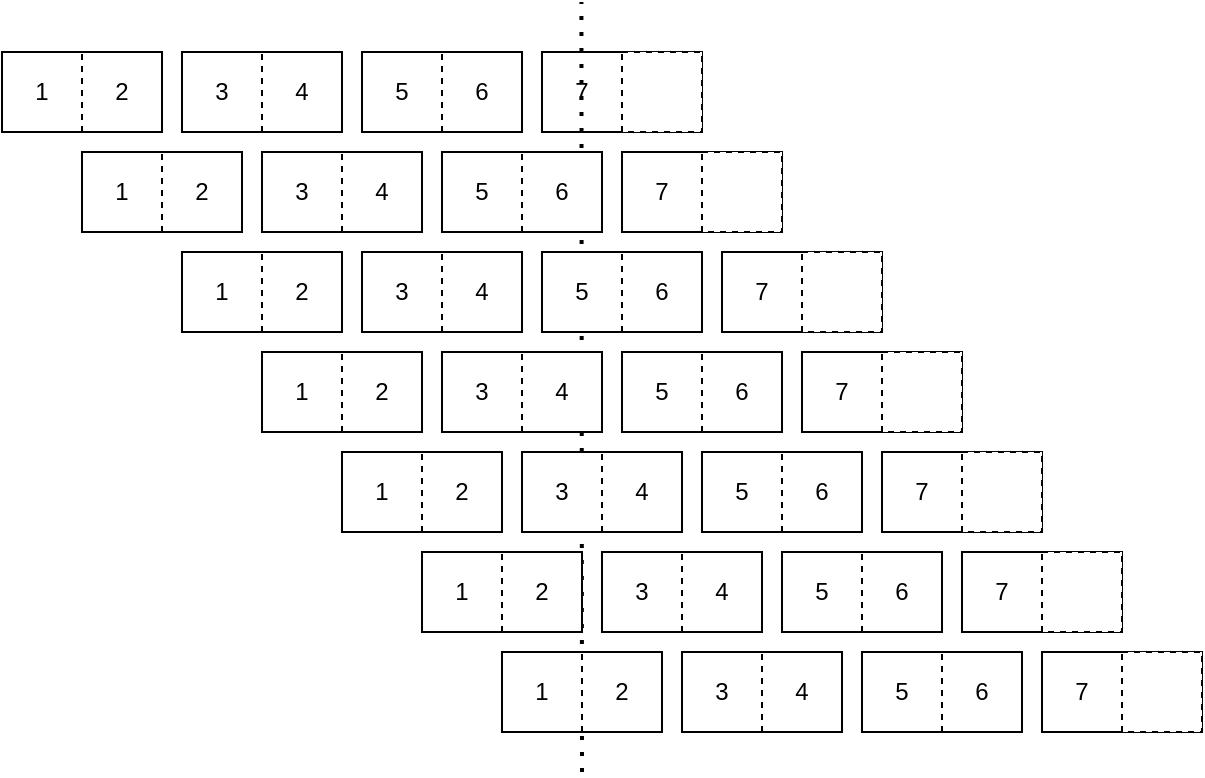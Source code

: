<mxfile version="24.7.8">
  <diagram name="Strona-1" id="Xl9JMCwNvS2fO5U7rrJG">
    <mxGraphModel dx="1185" dy="639" grid="1" gridSize="10" guides="1" tooltips="1" connect="1" arrows="1" fold="1" page="1" pageScale="1" pageWidth="827" pageHeight="1169" math="0" shadow="0">
      <root>
        <mxCell id="0" />
        <mxCell id="1" parent="0" />
        <mxCell id="6Tp1pISN4fMK60HC6Saa-275" value="" style="group" parent="1" vertex="1" connectable="0">
          <mxGeometry x="120" y="80" width="350" height="40" as="geometry" />
        </mxCell>
        <mxCell id="6Tp1pISN4fMK60HC6Saa-3" value="" style="group" parent="6Tp1pISN4fMK60HC6Saa-275" vertex="1" connectable="0">
          <mxGeometry width="80" height="40" as="geometry" />
        </mxCell>
        <mxCell id="6Tp1pISN4fMK60HC6Saa-1" value="" style="rounded=0;whiteSpace=wrap;html=1;" parent="6Tp1pISN4fMK60HC6Saa-3" vertex="1">
          <mxGeometry width="80" height="40" as="geometry" />
        </mxCell>
        <mxCell id="6Tp1pISN4fMK60HC6Saa-2" value="" style="endArrow=none;dashed=1;html=1;rounded=0;exitX=0.5;exitY=1;exitDx=0;exitDy=0;" parent="6Tp1pISN4fMK60HC6Saa-3" source="6Tp1pISN4fMK60HC6Saa-1" edge="1">
          <mxGeometry width="50" height="50" relative="1" as="geometry">
            <mxPoint x="50" y="45" as="sourcePoint" />
            <mxPoint x="40" as="targetPoint" />
          </mxGeometry>
        </mxCell>
        <mxCell id="6Tp1pISN4fMK60HC6Saa-4" value="1" style="text;strokeColor=none;align=center;fillColor=none;html=1;verticalAlign=middle;whiteSpace=wrap;rounded=0;" parent="6Tp1pISN4fMK60HC6Saa-3" vertex="1">
          <mxGeometry width="40" height="40" as="geometry" />
        </mxCell>
        <mxCell id="6Tp1pISN4fMK60HC6Saa-9" value="2" style="text;strokeColor=none;align=center;fillColor=none;html=1;verticalAlign=middle;whiteSpace=wrap;rounded=0;" parent="6Tp1pISN4fMK60HC6Saa-3" vertex="1">
          <mxGeometry x="40" width="40" height="40" as="geometry" />
        </mxCell>
        <mxCell id="6Tp1pISN4fMK60HC6Saa-10" value="" style="group" parent="6Tp1pISN4fMK60HC6Saa-275" vertex="1" connectable="0">
          <mxGeometry x="90" width="80" height="40" as="geometry" />
        </mxCell>
        <mxCell id="6Tp1pISN4fMK60HC6Saa-11" value="" style="rounded=0;whiteSpace=wrap;html=1;" parent="6Tp1pISN4fMK60HC6Saa-10" vertex="1">
          <mxGeometry width="80" height="40" as="geometry" />
        </mxCell>
        <mxCell id="6Tp1pISN4fMK60HC6Saa-12" value="" style="endArrow=none;dashed=1;html=1;rounded=0;exitX=0.5;exitY=1;exitDx=0;exitDy=0;" parent="6Tp1pISN4fMK60HC6Saa-10" source="6Tp1pISN4fMK60HC6Saa-11" edge="1">
          <mxGeometry width="50" height="50" relative="1" as="geometry">
            <mxPoint x="50" y="45" as="sourcePoint" />
            <mxPoint x="40" as="targetPoint" />
          </mxGeometry>
        </mxCell>
        <mxCell id="6Tp1pISN4fMK60HC6Saa-13" value="3" style="text;strokeColor=none;align=center;fillColor=none;html=1;verticalAlign=middle;whiteSpace=wrap;rounded=0;" parent="6Tp1pISN4fMK60HC6Saa-10" vertex="1">
          <mxGeometry width="40" height="40" as="geometry" />
        </mxCell>
        <mxCell id="6Tp1pISN4fMK60HC6Saa-14" value="4" style="text;strokeColor=none;align=center;fillColor=none;html=1;verticalAlign=middle;whiteSpace=wrap;rounded=0;" parent="6Tp1pISN4fMK60HC6Saa-10" vertex="1">
          <mxGeometry x="40" width="40" height="40" as="geometry" />
        </mxCell>
        <mxCell id="6Tp1pISN4fMK60HC6Saa-16" value="" style="group" parent="6Tp1pISN4fMK60HC6Saa-275" vertex="1" connectable="0">
          <mxGeometry x="180" width="80" height="40" as="geometry" />
        </mxCell>
        <mxCell id="6Tp1pISN4fMK60HC6Saa-17" value="" style="rounded=0;whiteSpace=wrap;html=1;" parent="6Tp1pISN4fMK60HC6Saa-16" vertex="1">
          <mxGeometry width="80" height="40" as="geometry" />
        </mxCell>
        <mxCell id="6Tp1pISN4fMK60HC6Saa-18" value="" style="endArrow=none;dashed=1;html=1;rounded=0;exitX=0.5;exitY=1;exitDx=0;exitDy=0;" parent="6Tp1pISN4fMK60HC6Saa-16" source="6Tp1pISN4fMK60HC6Saa-17" edge="1">
          <mxGeometry width="50" height="50" relative="1" as="geometry">
            <mxPoint x="50" y="45" as="sourcePoint" />
            <mxPoint x="40" as="targetPoint" />
          </mxGeometry>
        </mxCell>
        <mxCell id="6Tp1pISN4fMK60HC6Saa-19" value="5" style="text;strokeColor=none;align=center;fillColor=none;html=1;verticalAlign=middle;whiteSpace=wrap;rounded=0;" parent="6Tp1pISN4fMK60HC6Saa-16" vertex="1">
          <mxGeometry width="40" height="40" as="geometry" />
        </mxCell>
        <mxCell id="6Tp1pISN4fMK60HC6Saa-20" value="6" style="text;strokeColor=none;align=center;fillColor=none;html=1;verticalAlign=middle;whiteSpace=wrap;rounded=0;" parent="6Tp1pISN4fMK60HC6Saa-16" vertex="1">
          <mxGeometry x="40" width="40" height="40" as="geometry" />
        </mxCell>
        <mxCell id="6Tp1pISN4fMK60HC6Saa-21" value="" style="group" parent="6Tp1pISN4fMK60HC6Saa-275" vertex="1" connectable="0">
          <mxGeometry x="270" width="80" height="40" as="geometry" />
        </mxCell>
        <mxCell id="6Tp1pISN4fMK60HC6Saa-22" value="" style="rounded=0;whiteSpace=wrap;html=1;" parent="6Tp1pISN4fMK60HC6Saa-21" vertex="1">
          <mxGeometry width="80" height="40" as="geometry" />
        </mxCell>
        <mxCell id="6Tp1pISN4fMK60HC6Saa-23" value="" style="endArrow=none;dashed=1;html=1;rounded=0;exitX=0.5;exitY=1;exitDx=0;exitDy=0;" parent="6Tp1pISN4fMK60HC6Saa-21" source="6Tp1pISN4fMK60HC6Saa-22" edge="1">
          <mxGeometry width="50" height="50" relative="1" as="geometry">
            <mxPoint x="50" y="45" as="sourcePoint" />
            <mxPoint x="40" as="targetPoint" />
          </mxGeometry>
        </mxCell>
        <mxCell id="6Tp1pISN4fMK60HC6Saa-24" value="7" style="text;strokeColor=none;align=center;fillColor=none;html=1;verticalAlign=middle;whiteSpace=wrap;rounded=0;" parent="6Tp1pISN4fMK60HC6Saa-21" vertex="1">
          <mxGeometry width="40" height="40" as="geometry" />
        </mxCell>
        <mxCell id="6Tp1pISN4fMK60HC6Saa-26" value="" style="whiteSpace=wrap;html=1;aspect=fixed;dashed=1;" parent="6Tp1pISN4fMK60HC6Saa-21" vertex="1">
          <mxGeometry x="40" width="40" height="40" as="geometry" />
        </mxCell>
        <mxCell id="oQ5xpOscNwTSuBOCqcio-3" value="" style="endArrow=none;dashed=1;html=1;dashPattern=1 3;strokeWidth=2;rounded=0;fillColor=#FFFF66;" edge="1" parent="6Tp1pISN4fMK60HC6Saa-21">
          <mxGeometry width="50" height="50" relative="1" as="geometry">
            <mxPoint x="20" y="360" as="sourcePoint" />
            <mxPoint x="19.71" y="-25" as="targetPoint" />
          </mxGeometry>
        </mxCell>
        <mxCell id="6Tp1pISN4fMK60HC6Saa-276" value="" style="group" parent="1" vertex="1" connectable="0">
          <mxGeometry x="160" y="130" width="350" height="40" as="geometry" />
        </mxCell>
        <mxCell id="6Tp1pISN4fMK60HC6Saa-277" value="" style="group" parent="6Tp1pISN4fMK60HC6Saa-276" vertex="1" connectable="0">
          <mxGeometry width="80" height="40" as="geometry" />
        </mxCell>
        <mxCell id="6Tp1pISN4fMK60HC6Saa-278" value="" style="rounded=0;whiteSpace=wrap;html=1;" parent="6Tp1pISN4fMK60HC6Saa-277" vertex="1">
          <mxGeometry width="80" height="40" as="geometry" />
        </mxCell>
        <mxCell id="6Tp1pISN4fMK60HC6Saa-279" value="" style="endArrow=none;dashed=1;html=1;rounded=0;exitX=0.5;exitY=1;exitDx=0;exitDy=0;" parent="6Tp1pISN4fMK60HC6Saa-277" source="6Tp1pISN4fMK60HC6Saa-278" edge="1">
          <mxGeometry width="50" height="50" relative="1" as="geometry">
            <mxPoint x="50" y="45" as="sourcePoint" />
            <mxPoint x="40" as="targetPoint" />
          </mxGeometry>
        </mxCell>
        <mxCell id="6Tp1pISN4fMK60HC6Saa-280" value="1" style="text;strokeColor=none;align=center;fillColor=none;html=1;verticalAlign=middle;whiteSpace=wrap;rounded=0;" parent="6Tp1pISN4fMK60HC6Saa-277" vertex="1">
          <mxGeometry width="40" height="40" as="geometry" />
        </mxCell>
        <mxCell id="6Tp1pISN4fMK60HC6Saa-281" value="2" style="text;strokeColor=none;align=center;fillColor=none;html=1;verticalAlign=middle;whiteSpace=wrap;rounded=0;" parent="6Tp1pISN4fMK60HC6Saa-277" vertex="1">
          <mxGeometry x="40" width="40" height="40" as="geometry" />
        </mxCell>
        <mxCell id="6Tp1pISN4fMK60HC6Saa-282" value="" style="group" parent="6Tp1pISN4fMK60HC6Saa-276" vertex="1" connectable="0">
          <mxGeometry x="90" width="80" height="40" as="geometry" />
        </mxCell>
        <mxCell id="6Tp1pISN4fMK60HC6Saa-283" value="" style="rounded=0;whiteSpace=wrap;html=1;" parent="6Tp1pISN4fMK60HC6Saa-282" vertex="1">
          <mxGeometry width="80" height="40" as="geometry" />
        </mxCell>
        <mxCell id="6Tp1pISN4fMK60HC6Saa-284" value="" style="endArrow=none;dashed=1;html=1;rounded=0;exitX=0.5;exitY=1;exitDx=0;exitDy=0;" parent="6Tp1pISN4fMK60HC6Saa-282" source="6Tp1pISN4fMK60HC6Saa-283" edge="1">
          <mxGeometry width="50" height="50" relative="1" as="geometry">
            <mxPoint x="50" y="45" as="sourcePoint" />
            <mxPoint x="40" as="targetPoint" />
          </mxGeometry>
        </mxCell>
        <mxCell id="6Tp1pISN4fMK60HC6Saa-285" value="3" style="text;strokeColor=none;align=center;fillColor=none;html=1;verticalAlign=middle;whiteSpace=wrap;rounded=0;" parent="6Tp1pISN4fMK60HC6Saa-282" vertex="1">
          <mxGeometry width="40" height="40" as="geometry" />
        </mxCell>
        <mxCell id="6Tp1pISN4fMK60HC6Saa-286" value="4" style="text;strokeColor=none;align=center;fillColor=none;html=1;verticalAlign=middle;whiteSpace=wrap;rounded=0;" parent="6Tp1pISN4fMK60HC6Saa-282" vertex="1">
          <mxGeometry x="40" width="40" height="40" as="geometry" />
        </mxCell>
        <mxCell id="6Tp1pISN4fMK60HC6Saa-287" value="" style="group" parent="6Tp1pISN4fMK60HC6Saa-276" vertex="1" connectable="0">
          <mxGeometry x="180" width="80" height="40" as="geometry" />
        </mxCell>
        <mxCell id="6Tp1pISN4fMK60HC6Saa-288" value="" style="rounded=0;whiteSpace=wrap;html=1;" parent="6Tp1pISN4fMK60HC6Saa-287" vertex="1">
          <mxGeometry width="80" height="40" as="geometry" />
        </mxCell>
        <mxCell id="6Tp1pISN4fMK60HC6Saa-289" value="" style="endArrow=none;dashed=1;html=1;rounded=0;exitX=0.5;exitY=1;exitDx=0;exitDy=0;" parent="6Tp1pISN4fMK60HC6Saa-287" source="6Tp1pISN4fMK60HC6Saa-288" edge="1">
          <mxGeometry width="50" height="50" relative="1" as="geometry">
            <mxPoint x="50" y="45" as="sourcePoint" />
            <mxPoint x="40" as="targetPoint" />
          </mxGeometry>
        </mxCell>
        <mxCell id="6Tp1pISN4fMK60HC6Saa-290" value="5" style="text;strokeColor=none;align=center;fillColor=none;html=1;verticalAlign=middle;whiteSpace=wrap;rounded=0;" parent="6Tp1pISN4fMK60HC6Saa-287" vertex="1">
          <mxGeometry width="40" height="40" as="geometry" />
        </mxCell>
        <mxCell id="6Tp1pISN4fMK60HC6Saa-291" value="6" style="text;strokeColor=none;align=center;fillColor=none;html=1;verticalAlign=middle;whiteSpace=wrap;rounded=0;" parent="6Tp1pISN4fMK60HC6Saa-287" vertex="1">
          <mxGeometry x="40" width="40" height="40" as="geometry" />
        </mxCell>
        <mxCell id="6Tp1pISN4fMK60HC6Saa-292" value="" style="group" parent="6Tp1pISN4fMK60HC6Saa-276" vertex="1" connectable="0">
          <mxGeometry x="270" width="80" height="40" as="geometry" />
        </mxCell>
        <mxCell id="6Tp1pISN4fMK60HC6Saa-293" value="" style="rounded=0;whiteSpace=wrap;html=1;" parent="6Tp1pISN4fMK60HC6Saa-292" vertex="1">
          <mxGeometry width="80" height="40" as="geometry" />
        </mxCell>
        <mxCell id="6Tp1pISN4fMK60HC6Saa-294" value="" style="endArrow=none;dashed=1;html=1;rounded=0;exitX=0.5;exitY=1;exitDx=0;exitDy=0;" parent="6Tp1pISN4fMK60HC6Saa-292" source="6Tp1pISN4fMK60HC6Saa-293" edge="1">
          <mxGeometry width="50" height="50" relative="1" as="geometry">
            <mxPoint x="50" y="45" as="sourcePoint" />
            <mxPoint x="40" as="targetPoint" />
          </mxGeometry>
        </mxCell>
        <mxCell id="6Tp1pISN4fMK60HC6Saa-295" value="7" style="text;strokeColor=none;align=center;fillColor=none;html=1;verticalAlign=middle;whiteSpace=wrap;rounded=0;" parent="6Tp1pISN4fMK60HC6Saa-292" vertex="1">
          <mxGeometry width="40" height="40" as="geometry" />
        </mxCell>
        <mxCell id="6Tp1pISN4fMK60HC6Saa-296" value="" style="whiteSpace=wrap;html=1;aspect=fixed;dashed=1;" parent="6Tp1pISN4fMK60HC6Saa-292" vertex="1">
          <mxGeometry x="40" width="40" height="40" as="geometry" />
        </mxCell>
        <mxCell id="6Tp1pISN4fMK60HC6Saa-297" value="" style="group" parent="1" vertex="1" connectable="0">
          <mxGeometry x="210" y="180" width="350" height="40" as="geometry" />
        </mxCell>
        <mxCell id="6Tp1pISN4fMK60HC6Saa-298" value="" style="group" parent="6Tp1pISN4fMK60HC6Saa-297" vertex="1" connectable="0">
          <mxGeometry width="80" height="40" as="geometry" />
        </mxCell>
        <mxCell id="6Tp1pISN4fMK60HC6Saa-299" value="" style="rounded=0;whiteSpace=wrap;html=1;" parent="6Tp1pISN4fMK60HC6Saa-298" vertex="1">
          <mxGeometry width="80" height="40" as="geometry" />
        </mxCell>
        <mxCell id="6Tp1pISN4fMK60HC6Saa-300" value="" style="endArrow=none;dashed=1;html=1;rounded=0;exitX=0.5;exitY=1;exitDx=0;exitDy=0;" parent="6Tp1pISN4fMK60HC6Saa-298" source="6Tp1pISN4fMK60HC6Saa-299" edge="1">
          <mxGeometry width="50" height="50" relative="1" as="geometry">
            <mxPoint x="50" y="45" as="sourcePoint" />
            <mxPoint x="40" as="targetPoint" />
          </mxGeometry>
        </mxCell>
        <mxCell id="6Tp1pISN4fMK60HC6Saa-301" value="1" style="text;strokeColor=none;align=center;fillColor=none;html=1;verticalAlign=middle;whiteSpace=wrap;rounded=0;" parent="6Tp1pISN4fMK60HC6Saa-298" vertex="1">
          <mxGeometry width="40" height="40" as="geometry" />
        </mxCell>
        <mxCell id="6Tp1pISN4fMK60HC6Saa-302" value="2" style="text;strokeColor=none;align=center;fillColor=none;html=1;verticalAlign=middle;whiteSpace=wrap;rounded=0;" parent="6Tp1pISN4fMK60HC6Saa-298" vertex="1">
          <mxGeometry x="40" width="40" height="40" as="geometry" />
        </mxCell>
        <mxCell id="6Tp1pISN4fMK60HC6Saa-303" value="" style="group" parent="6Tp1pISN4fMK60HC6Saa-297" vertex="1" connectable="0">
          <mxGeometry x="90" width="80" height="40" as="geometry" />
        </mxCell>
        <mxCell id="6Tp1pISN4fMK60HC6Saa-304" value="" style="rounded=0;whiteSpace=wrap;html=1;" parent="6Tp1pISN4fMK60HC6Saa-303" vertex="1">
          <mxGeometry width="80" height="40" as="geometry" />
        </mxCell>
        <mxCell id="6Tp1pISN4fMK60HC6Saa-305" value="" style="endArrow=none;dashed=1;html=1;rounded=0;exitX=0.5;exitY=1;exitDx=0;exitDy=0;" parent="6Tp1pISN4fMK60HC6Saa-303" source="6Tp1pISN4fMK60HC6Saa-304" edge="1">
          <mxGeometry width="50" height="50" relative="1" as="geometry">
            <mxPoint x="50" y="45" as="sourcePoint" />
            <mxPoint x="40" as="targetPoint" />
          </mxGeometry>
        </mxCell>
        <mxCell id="6Tp1pISN4fMK60HC6Saa-306" value="3" style="text;strokeColor=none;align=center;fillColor=none;html=1;verticalAlign=middle;whiteSpace=wrap;rounded=0;" parent="6Tp1pISN4fMK60HC6Saa-303" vertex="1">
          <mxGeometry width="40" height="40" as="geometry" />
        </mxCell>
        <mxCell id="6Tp1pISN4fMK60HC6Saa-307" value="4" style="text;strokeColor=none;align=center;fillColor=none;html=1;verticalAlign=middle;whiteSpace=wrap;rounded=0;" parent="6Tp1pISN4fMK60HC6Saa-303" vertex="1">
          <mxGeometry x="40" width="40" height="40" as="geometry" />
        </mxCell>
        <mxCell id="6Tp1pISN4fMK60HC6Saa-308" value="" style="group" parent="6Tp1pISN4fMK60HC6Saa-297" vertex="1" connectable="0">
          <mxGeometry x="180" width="80" height="40" as="geometry" />
        </mxCell>
        <mxCell id="6Tp1pISN4fMK60HC6Saa-309" value="" style="rounded=0;whiteSpace=wrap;html=1;" parent="6Tp1pISN4fMK60HC6Saa-308" vertex="1">
          <mxGeometry width="80" height="40" as="geometry" />
        </mxCell>
        <mxCell id="6Tp1pISN4fMK60HC6Saa-310" value="" style="endArrow=none;dashed=1;html=1;rounded=0;exitX=0.5;exitY=1;exitDx=0;exitDy=0;" parent="6Tp1pISN4fMK60HC6Saa-308" source="6Tp1pISN4fMK60HC6Saa-309" edge="1">
          <mxGeometry width="50" height="50" relative="1" as="geometry">
            <mxPoint x="50" y="45" as="sourcePoint" />
            <mxPoint x="40" as="targetPoint" />
          </mxGeometry>
        </mxCell>
        <mxCell id="6Tp1pISN4fMK60HC6Saa-311" value="5" style="text;strokeColor=none;align=center;fillColor=none;html=1;verticalAlign=middle;whiteSpace=wrap;rounded=0;" parent="6Tp1pISN4fMK60HC6Saa-308" vertex="1">
          <mxGeometry width="40" height="40" as="geometry" />
        </mxCell>
        <mxCell id="6Tp1pISN4fMK60HC6Saa-312" value="6" style="text;strokeColor=none;align=center;fillColor=none;html=1;verticalAlign=middle;whiteSpace=wrap;rounded=0;" parent="6Tp1pISN4fMK60HC6Saa-308" vertex="1">
          <mxGeometry x="40" width="40" height="40" as="geometry" />
        </mxCell>
        <mxCell id="6Tp1pISN4fMK60HC6Saa-313" value="" style="group" parent="6Tp1pISN4fMK60HC6Saa-297" vertex="1" connectable="0">
          <mxGeometry x="270" width="80" height="40" as="geometry" />
        </mxCell>
        <mxCell id="6Tp1pISN4fMK60HC6Saa-314" value="" style="rounded=0;whiteSpace=wrap;html=1;" parent="6Tp1pISN4fMK60HC6Saa-313" vertex="1">
          <mxGeometry width="80" height="40" as="geometry" />
        </mxCell>
        <mxCell id="6Tp1pISN4fMK60HC6Saa-315" value="" style="endArrow=none;dashed=1;html=1;rounded=0;exitX=0.5;exitY=1;exitDx=0;exitDy=0;" parent="6Tp1pISN4fMK60HC6Saa-313" source="6Tp1pISN4fMK60HC6Saa-314" edge="1">
          <mxGeometry width="50" height="50" relative="1" as="geometry">
            <mxPoint x="50" y="45" as="sourcePoint" />
            <mxPoint x="40" as="targetPoint" />
          </mxGeometry>
        </mxCell>
        <mxCell id="6Tp1pISN4fMK60HC6Saa-316" value="7" style="text;strokeColor=none;align=center;fillColor=none;html=1;verticalAlign=middle;whiteSpace=wrap;rounded=0;" parent="6Tp1pISN4fMK60HC6Saa-313" vertex="1">
          <mxGeometry width="40" height="40" as="geometry" />
        </mxCell>
        <mxCell id="6Tp1pISN4fMK60HC6Saa-317" value="" style="whiteSpace=wrap;html=1;aspect=fixed;dashed=1;" parent="6Tp1pISN4fMK60HC6Saa-313" vertex="1">
          <mxGeometry x="40" width="40" height="40" as="geometry" />
        </mxCell>
        <mxCell id="6Tp1pISN4fMK60HC6Saa-318" value="" style="group" parent="1" vertex="1" connectable="0">
          <mxGeometry x="250" y="230" width="350" height="40" as="geometry" />
        </mxCell>
        <mxCell id="6Tp1pISN4fMK60HC6Saa-319" value="" style="group" parent="6Tp1pISN4fMK60HC6Saa-318" vertex="1" connectable="0">
          <mxGeometry width="80" height="40" as="geometry" />
        </mxCell>
        <mxCell id="6Tp1pISN4fMK60HC6Saa-320" value="" style="rounded=0;whiteSpace=wrap;html=1;" parent="6Tp1pISN4fMK60HC6Saa-319" vertex="1">
          <mxGeometry width="80" height="40" as="geometry" />
        </mxCell>
        <mxCell id="6Tp1pISN4fMK60HC6Saa-321" value="" style="endArrow=none;dashed=1;html=1;rounded=0;exitX=0.5;exitY=1;exitDx=0;exitDy=0;" parent="6Tp1pISN4fMK60HC6Saa-319" source="6Tp1pISN4fMK60HC6Saa-320" edge="1">
          <mxGeometry width="50" height="50" relative="1" as="geometry">
            <mxPoint x="50" y="45" as="sourcePoint" />
            <mxPoint x="40" as="targetPoint" />
          </mxGeometry>
        </mxCell>
        <mxCell id="6Tp1pISN4fMK60HC6Saa-322" value="1" style="text;strokeColor=none;align=center;fillColor=none;html=1;verticalAlign=middle;whiteSpace=wrap;rounded=0;" parent="6Tp1pISN4fMK60HC6Saa-319" vertex="1">
          <mxGeometry width="40" height="40" as="geometry" />
        </mxCell>
        <mxCell id="6Tp1pISN4fMK60HC6Saa-323" value="2" style="text;strokeColor=none;align=center;fillColor=none;html=1;verticalAlign=middle;whiteSpace=wrap;rounded=0;" parent="6Tp1pISN4fMK60HC6Saa-319" vertex="1">
          <mxGeometry x="40" width="40" height="40" as="geometry" />
        </mxCell>
        <mxCell id="6Tp1pISN4fMK60HC6Saa-324" value="" style="group" parent="6Tp1pISN4fMK60HC6Saa-318" vertex="1" connectable="0">
          <mxGeometry x="90" width="80" height="40" as="geometry" />
        </mxCell>
        <mxCell id="6Tp1pISN4fMK60HC6Saa-325" value="" style="rounded=0;whiteSpace=wrap;html=1;" parent="6Tp1pISN4fMK60HC6Saa-324" vertex="1">
          <mxGeometry width="80" height="40" as="geometry" />
        </mxCell>
        <mxCell id="6Tp1pISN4fMK60HC6Saa-326" value="" style="endArrow=none;dashed=1;html=1;rounded=0;exitX=0.5;exitY=1;exitDx=0;exitDy=0;" parent="6Tp1pISN4fMK60HC6Saa-324" source="6Tp1pISN4fMK60HC6Saa-325" edge="1">
          <mxGeometry width="50" height="50" relative="1" as="geometry">
            <mxPoint x="50" y="45" as="sourcePoint" />
            <mxPoint x="40" as="targetPoint" />
          </mxGeometry>
        </mxCell>
        <mxCell id="6Tp1pISN4fMK60HC6Saa-327" value="3" style="text;strokeColor=none;align=center;fillColor=none;html=1;verticalAlign=middle;whiteSpace=wrap;rounded=0;" parent="6Tp1pISN4fMK60HC6Saa-324" vertex="1">
          <mxGeometry width="40" height="40" as="geometry" />
        </mxCell>
        <mxCell id="6Tp1pISN4fMK60HC6Saa-328" value="4" style="text;strokeColor=none;align=center;fillColor=none;html=1;verticalAlign=middle;whiteSpace=wrap;rounded=0;" parent="6Tp1pISN4fMK60HC6Saa-324" vertex="1">
          <mxGeometry x="40" width="40" height="40" as="geometry" />
        </mxCell>
        <mxCell id="6Tp1pISN4fMK60HC6Saa-329" value="" style="group" parent="6Tp1pISN4fMK60HC6Saa-318" vertex="1" connectable="0">
          <mxGeometry x="180" width="80" height="40" as="geometry" />
        </mxCell>
        <mxCell id="6Tp1pISN4fMK60HC6Saa-330" value="" style="rounded=0;whiteSpace=wrap;html=1;" parent="6Tp1pISN4fMK60HC6Saa-329" vertex="1">
          <mxGeometry width="80" height="40" as="geometry" />
        </mxCell>
        <mxCell id="6Tp1pISN4fMK60HC6Saa-331" value="" style="endArrow=none;dashed=1;html=1;rounded=0;exitX=0.5;exitY=1;exitDx=0;exitDy=0;" parent="6Tp1pISN4fMK60HC6Saa-329" source="6Tp1pISN4fMK60HC6Saa-330" edge="1">
          <mxGeometry width="50" height="50" relative="1" as="geometry">
            <mxPoint x="50" y="45" as="sourcePoint" />
            <mxPoint x="40" as="targetPoint" />
          </mxGeometry>
        </mxCell>
        <mxCell id="6Tp1pISN4fMK60HC6Saa-332" value="5" style="text;strokeColor=none;align=center;fillColor=none;html=1;verticalAlign=middle;whiteSpace=wrap;rounded=0;" parent="6Tp1pISN4fMK60HC6Saa-329" vertex="1">
          <mxGeometry width="40" height="40" as="geometry" />
        </mxCell>
        <mxCell id="6Tp1pISN4fMK60HC6Saa-333" value="6" style="text;strokeColor=none;align=center;fillColor=none;html=1;verticalAlign=middle;whiteSpace=wrap;rounded=0;" parent="6Tp1pISN4fMK60HC6Saa-329" vertex="1">
          <mxGeometry x="40" width="40" height="40" as="geometry" />
        </mxCell>
        <mxCell id="6Tp1pISN4fMK60HC6Saa-334" value="" style="group" parent="6Tp1pISN4fMK60HC6Saa-318" vertex="1" connectable="0">
          <mxGeometry x="270" width="80" height="40" as="geometry" />
        </mxCell>
        <mxCell id="6Tp1pISN4fMK60HC6Saa-335" value="" style="rounded=0;whiteSpace=wrap;html=1;" parent="6Tp1pISN4fMK60HC6Saa-334" vertex="1">
          <mxGeometry width="80" height="40" as="geometry" />
        </mxCell>
        <mxCell id="6Tp1pISN4fMK60HC6Saa-336" value="" style="endArrow=none;dashed=1;html=1;rounded=0;exitX=0.5;exitY=1;exitDx=0;exitDy=0;" parent="6Tp1pISN4fMK60HC6Saa-334" source="6Tp1pISN4fMK60HC6Saa-335" edge="1">
          <mxGeometry width="50" height="50" relative="1" as="geometry">
            <mxPoint x="50" y="45" as="sourcePoint" />
            <mxPoint x="40" as="targetPoint" />
          </mxGeometry>
        </mxCell>
        <mxCell id="6Tp1pISN4fMK60HC6Saa-337" value="7" style="text;strokeColor=none;align=center;fillColor=none;html=1;verticalAlign=middle;whiteSpace=wrap;rounded=0;" parent="6Tp1pISN4fMK60HC6Saa-334" vertex="1">
          <mxGeometry width="40" height="40" as="geometry" />
        </mxCell>
        <mxCell id="6Tp1pISN4fMK60HC6Saa-338" value="" style="whiteSpace=wrap;html=1;aspect=fixed;dashed=1;" parent="6Tp1pISN4fMK60HC6Saa-334" vertex="1">
          <mxGeometry x="40" width="40" height="40" as="geometry" />
        </mxCell>
        <mxCell id="6Tp1pISN4fMK60HC6Saa-339" value="" style="group" parent="1" vertex="1" connectable="0">
          <mxGeometry x="290" y="280" width="350" height="40" as="geometry" />
        </mxCell>
        <mxCell id="6Tp1pISN4fMK60HC6Saa-340" value="" style="group" parent="6Tp1pISN4fMK60HC6Saa-339" vertex="1" connectable="0">
          <mxGeometry width="80" height="40" as="geometry" />
        </mxCell>
        <mxCell id="6Tp1pISN4fMK60HC6Saa-341" value="" style="rounded=0;whiteSpace=wrap;html=1;" parent="6Tp1pISN4fMK60HC6Saa-340" vertex="1">
          <mxGeometry width="80" height="40" as="geometry" />
        </mxCell>
        <mxCell id="6Tp1pISN4fMK60HC6Saa-342" value="" style="endArrow=none;dashed=1;html=1;rounded=0;exitX=0.5;exitY=1;exitDx=0;exitDy=0;" parent="6Tp1pISN4fMK60HC6Saa-340" source="6Tp1pISN4fMK60HC6Saa-341" edge="1">
          <mxGeometry width="50" height="50" relative="1" as="geometry">
            <mxPoint x="50" y="45" as="sourcePoint" />
            <mxPoint x="40" as="targetPoint" />
          </mxGeometry>
        </mxCell>
        <mxCell id="6Tp1pISN4fMK60HC6Saa-343" value="1" style="text;strokeColor=none;align=center;fillColor=none;html=1;verticalAlign=middle;whiteSpace=wrap;rounded=0;" parent="6Tp1pISN4fMK60HC6Saa-340" vertex="1">
          <mxGeometry width="40" height="40" as="geometry" />
        </mxCell>
        <mxCell id="6Tp1pISN4fMK60HC6Saa-344" value="2" style="text;strokeColor=none;align=center;fillColor=none;html=1;verticalAlign=middle;whiteSpace=wrap;rounded=0;" parent="6Tp1pISN4fMK60HC6Saa-340" vertex="1">
          <mxGeometry x="40" width="40" height="40" as="geometry" />
        </mxCell>
        <mxCell id="6Tp1pISN4fMK60HC6Saa-345" value="" style="group" parent="6Tp1pISN4fMK60HC6Saa-339" vertex="1" connectable="0">
          <mxGeometry x="90" width="80" height="40" as="geometry" />
        </mxCell>
        <mxCell id="6Tp1pISN4fMK60HC6Saa-346" value="" style="rounded=0;whiteSpace=wrap;html=1;" parent="6Tp1pISN4fMK60HC6Saa-345" vertex="1">
          <mxGeometry width="80" height="40" as="geometry" />
        </mxCell>
        <mxCell id="6Tp1pISN4fMK60HC6Saa-347" value="" style="endArrow=none;dashed=1;html=1;rounded=0;exitX=0.5;exitY=1;exitDx=0;exitDy=0;" parent="6Tp1pISN4fMK60HC6Saa-345" source="6Tp1pISN4fMK60HC6Saa-346" edge="1">
          <mxGeometry width="50" height="50" relative="1" as="geometry">
            <mxPoint x="50" y="45" as="sourcePoint" />
            <mxPoint x="40" as="targetPoint" />
          </mxGeometry>
        </mxCell>
        <mxCell id="6Tp1pISN4fMK60HC6Saa-348" value="3" style="text;strokeColor=none;align=center;fillColor=none;html=1;verticalAlign=middle;whiteSpace=wrap;rounded=0;" parent="6Tp1pISN4fMK60HC6Saa-345" vertex="1">
          <mxGeometry width="40" height="40" as="geometry" />
        </mxCell>
        <mxCell id="6Tp1pISN4fMK60HC6Saa-349" value="4" style="text;strokeColor=none;align=center;fillColor=none;html=1;verticalAlign=middle;whiteSpace=wrap;rounded=0;" parent="6Tp1pISN4fMK60HC6Saa-345" vertex="1">
          <mxGeometry x="40" width="40" height="40" as="geometry" />
        </mxCell>
        <mxCell id="6Tp1pISN4fMK60HC6Saa-350" value="" style="group" parent="6Tp1pISN4fMK60HC6Saa-339" vertex="1" connectable="0">
          <mxGeometry x="180" width="80" height="40" as="geometry" />
        </mxCell>
        <mxCell id="6Tp1pISN4fMK60HC6Saa-351" value="" style="rounded=0;whiteSpace=wrap;html=1;" parent="6Tp1pISN4fMK60HC6Saa-350" vertex="1">
          <mxGeometry width="80" height="40" as="geometry" />
        </mxCell>
        <mxCell id="6Tp1pISN4fMK60HC6Saa-352" value="" style="endArrow=none;dashed=1;html=1;rounded=0;exitX=0.5;exitY=1;exitDx=0;exitDy=0;" parent="6Tp1pISN4fMK60HC6Saa-350" source="6Tp1pISN4fMK60HC6Saa-351" edge="1">
          <mxGeometry width="50" height="50" relative="1" as="geometry">
            <mxPoint x="50" y="45" as="sourcePoint" />
            <mxPoint x="40" as="targetPoint" />
          </mxGeometry>
        </mxCell>
        <mxCell id="6Tp1pISN4fMK60HC6Saa-353" value="5" style="text;strokeColor=none;align=center;fillColor=none;html=1;verticalAlign=middle;whiteSpace=wrap;rounded=0;" parent="6Tp1pISN4fMK60HC6Saa-350" vertex="1">
          <mxGeometry width="40" height="40" as="geometry" />
        </mxCell>
        <mxCell id="6Tp1pISN4fMK60HC6Saa-354" value="6" style="text;strokeColor=none;align=center;fillColor=none;html=1;verticalAlign=middle;whiteSpace=wrap;rounded=0;" parent="6Tp1pISN4fMK60HC6Saa-350" vertex="1">
          <mxGeometry x="40" width="40" height="40" as="geometry" />
        </mxCell>
        <mxCell id="6Tp1pISN4fMK60HC6Saa-355" value="" style="group" parent="6Tp1pISN4fMK60HC6Saa-339" vertex="1" connectable="0">
          <mxGeometry x="270" width="80" height="40" as="geometry" />
        </mxCell>
        <mxCell id="6Tp1pISN4fMK60HC6Saa-356" value="" style="rounded=0;whiteSpace=wrap;html=1;" parent="6Tp1pISN4fMK60HC6Saa-355" vertex="1">
          <mxGeometry width="80" height="40" as="geometry" />
        </mxCell>
        <mxCell id="6Tp1pISN4fMK60HC6Saa-357" value="" style="endArrow=none;dashed=1;html=1;rounded=0;exitX=0.5;exitY=1;exitDx=0;exitDy=0;" parent="6Tp1pISN4fMK60HC6Saa-355" source="6Tp1pISN4fMK60HC6Saa-356" edge="1">
          <mxGeometry width="50" height="50" relative="1" as="geometry">
            <mxPoint x="50" y="45" as="sourcePoint" />
            <mxPoint x="40" as="targetPoint" />
          </mxGeometry>
        </mxCell>
        <mxCell id="6Tp1pISN4fMK60HC6Saa-358" value="7" style="text;strokeColor=none;align=center;fillColor=none;html=1;verticalAlign=middle;whiteSpace=wrap;rounded=0;" parent="6Tp1pISN4fMK60HC6Saa-355" vertex="1">
          <mxGeometry width="40" height="40" as="geometry" />
        </mxCell>
        <mxCell id="6Tp1pISN4fMK60HC6Saa-359" value="" style="whiteSpace=wrap;html=1;aspect=fixed;dashed=1;" parent="6Tp1pISN4fMK60HC6Saa-355" vertex="1">
          <mxGeometry x="40" width="40" height="40" as="geometry" />
        </mxCell>
        <mxCell id="6Tp1pISN4fMK60HC6Saa-360" value="" style="group" parent="1" vertex="1" connectable="0">
          <mxGeometry x="330" y="330" width="350" height="40" as="geometry" />
        </mxCell>
        <mxCell id="6Tp1pISN4fMK60HC6Saa-361" value="" style="group" parent="6Tp1pISN4fMK60HC6Saa-360" vertex="1" connectable="0">
          <mxGeometry width="80" height="40" as="geometry" />
        </mxCell>
        <mxCell id="6Tp1pISN4fMK60HC6Saa-362" value="" style="rounded=0;whiteSpace=wrap;html=1;" parent="6Tp1pISN4fMK60HC6Saa-361" vertex="1">
          <mxGeometry width="80" height="40" as="geometry" />
        </mxCell>
        <mxCell id="6Tp1pISN4fMK60HC6Saa-363" value="" style="endArrow=none;dashed=1;html=1;rounded=0;exitX=0.5;exitY=1;exitDx=0;exitDy=0;" parent="6Tp1pISN4fMK60HC6Saa-361" source="6Tp1pISN4fMK60HC6Saa-362" edge="1">
          <mxGeometry width="50" height="50" relative="1" as="geometry">
            <mxPoint x="50" y="45" as="sourcePoint" />
            <mxPoint x="40" as="targetPoint" />
          </mxGeometry>
        </mxCell>
        <mxCell id="6Tp1pISN4fMK60HC6Saa-364" value="1" style="text;strokeColor=none;align=center;fillColor=none;html=1;verticalAlign=middle;whiteSpace=wrap;rounded=0;" parent="6Tp1pISN4fMK60HC6Saa-361" vertex="1">
          <mxGeometry width="40" height="40" as="geometry" />
        </mxCell>
        <mxCell id="6Tp1pISN4fMK60HC6Saa-365" value="2" style="text;strokeColor=none;align=center;fillColor=none;html=1;verticalAlign=middle;whiteSpace=wrap;rounded=0;" parent="6Tp1pISN4fMK60HC6Saa-361" vertex="1">
          <mxGeometry x="40" width="40" height="40" as="geometry" />
        </mxCell>
        <mxCell id="6Tp1pISN4fMK60HC6Saa-366" value="" style="group" parent="6Tp1pISN4fMK60HC6Saa-360" vertex="1" connectable="0">
          <mxGeometry x="90" width="80" height="40" as="geometry" />
        </mxCell>
        <mxCell id="6Tp1pISN4fMK60HC6Saa-367" value="" style="rounded=0;whiteSpace=wrap;html=1;" parent="6Tp1pISN4fMK60HC6Saa-366" vertex="1">
          <mxGeometry width="80" height="40" as="geometry" />
        </mxCell>
        <mxCell id="6Tp1pISN4fMK60HC6Saa-368" value="" style="endArrow=none;dashed=1;html=1;rounded=0;exitX=0.5;exitY=1;exitDx=0;exitDy=0;" parent="6Tp1pISN4fMK60HC6Saa-366" source="6Tp1pISN4fMK60HC6Saa-367" edge="1">
          <mxGeometry width="50" height="50" relative="1" as="geometry">
            <mxPoint x="50" y="45" as="sourcePoint" />
            <mxPoint x="40" as="targetPoint" />
          </mxGeometry>
        </mxCell>
        <mxCell id="6Tp1pISN4fMK60HC6Saa-369" value="3" style="text;strokeColor=none;align=center;fillColor=none;html=1;verticalAlign=middle;whiteSpace=wrap;rounded=0;" parent="6Tp1pISN4fMK60HC6Saa-366" vertex="1">
          <mxGeometry width="40" height="40" as="geometry" />
        </mxCell>
        <mxCell id="6Tp1pISN4fMK60HC6Saa-370" value="4" style="text;strokeColor=none;align=center;fillColor=none;html=1;verticalAlign=middle;whiteSpace=wrap;rounded=0;" parent="6Tp1pISN4fMK60HC6Saa-366" vertex="1">
          <mxGeometry x="40" width="40" height="40" as="geometry" />
        </mxCell>
        <mxCell id="6Tp1pISN4fMK60HC6Saa-371" value="" style="group" parent="6Tp1pISN4fMK60HC6Saa-360" vertex="1" connectable="0">
          <mxGeometry x="180" width="80" height="40" as="geometry" />
        </mxCell>
        <mxCell id="6Tp1pISN4fMK60HC6Saa-372" value="" style="rounded=0;whiteSpace=wrap;html=1;" parent="6Tp1pISN4fMK60HC6Saa-371" vertex="1">
          <mxGeometry width="80" height="40" as="geometry" />
        </mxCell>
        <mxCell id="6Tp1pISN4fMK60HC6Saa-373" value="" style="endArrow=none;dashed=1;html=1;rounded=0;exitX=0.5;exitY=1;exitDx=0;exitDy=0;" parent="6Tp1pISN4fMK60HC6Saa-371" source="6Tp1pISN4fMK60HC6Saa-372" edge="1">
          <mxGeometry width="50" height="50" relative="1" as="geometry">
            <mxPoint x="50" y="45" as="sourcePoint" />
            <mxPoint x="40" as="targetPoint" />
          </mxGeometry>
        </mxCell>
        <mxCell id="6Tp1pISN4fMK60HC6Saa-374" value="5" style="text;strokeColor=none;align=center;fillColor=none;html=1;verticalAlign=middle;whiteSpace=wrap;rounded=0;" parent="6Tp1pISN4fMK60HC6Saa-371" vertex="1">
          <mxGeometry width="40" height="40" as="geometry" />
        </mxCell>
        <mxCell id="6Tp1pISN4fMK60HC6Saa-375" value="6" style="text;strokeColor=none;align=center;fillColor=none;html=1;verticalAlign=middle;whiteSpace=wrap;rounded=0;" parent="6Tp1pISN4fMK60HC6Saa-371" vertex="1">
          <mxGeometry x="40" width="40" height="40" as="geometry" />
        </mxCell>
        <mxCell id="6Tp1pISN4fMK60HC6Saa-376" value="" style="group" parent="6Tp1pISN4fMK60HC6Saa-360" vertex="1" connectable="0">
          <mxGeometry x="270" width="80" height="40" as="geometry" />
        </mxCell>
        <mxCell id="6Tp1pISN4fMK60HC6Saa-377" value="" style="rounded=0;whiteSpace=wrap;html=1;" parent="6Tp1pISN4fMK60HC6Saa-376" vertex="1">
          <mxGeometry width="80" height="40" as="geometry" />
        </mxCell>
        <mxCell id="6Tp1pISN4fMK60HC6Saa-378" value="" style="endArrow=none;dashed=1;html=1;rounded=0;exitX=0.5;exitY=1;exitDx=0;exitDy=0;" parent="6Tp1pISN4fMK60HC6Saa-376" source="6Tp1pISN4fMK60HC6Saa-377" edge="1">
          <mxGeometry width="50" height="50" relative="1" as="geometry">
            <mxPoint x="50" y="45" as="sourcePoint" />
            <mxPoint x="40" as="targetPoint" />
          </mxGeometry>
        </mxCell>
        <mxCell id="6Tp1pISN4fMK60HC6Saa-379" value="7" style="text;strokeColor=none;align=center;fillColor=none;html=1;verticalAlign=middle;whiteSpace=wrap;rounded=0;" parent="6Tp1pISN4fMK60HC6Saa-376" vertex="1">
          <mxGeometry width="40" height="40" as="geometry" />
        </mxCell>
        <mxCell id="6Tp1pISN4fMK60HC6Saa-380" value="" style="whiteSpace=wrap;html=1;aspect=fixed;dashed=1;" parent="6Tp1pISN4fMK60HC6Saa-376" vertex="1">
          <mxGeometry x="40" width="40" height="40" as="geometry" />
        </mxCell>
        <mxCell id="6Tp1pISN4fMK60HC6Saa-381" value="" style="group" parent="1" vertex="1" connectable="0">
          <mxGeometry x="370" y="380" width="350" height="40" as="geometry" />
        </mxCell>
        <mxCell id="6Tp1pISN4fMK60HC6Saa-382" value="" style="group" parent="6Tp1pISN4fMK60HC6Saa-381" vertex="1" connectable="0">
          <mxGeometry width="80" height="40" as="geometry" />
        </mxCell>
        <mxCell id="6Tp1pISN4fMK60HC6Saa-383" value="" style="rounded=0;whiteSpace=wrap;html=1;" parent="6Tp1pISN4fMK60HC6Saa-382" vertex="1">
          <mxGeometry width="80" height="40" as="geometry" />
        </mxCell>
        <mxCell id="6Tp1pISN4fMK60HC6Saa-384" value="" style="endArrow=none;dashed=1;html=1;rounded=0;exitX=0.5;exitY=1;exitDx=0;exitDy=0;" parent="6Tp1pISN4fMK60HC6Saa-382" source="6Tp1pISN4fMK60HC6Saa-383" edge="1">
          <mxGeometry width="50" height="50" relative="1" as="geometry">
            <mxPoint x="50" y="45" as="sourcePoint" />
            <mxPoint x="40" as="targetPoint" />
          </mxGeometry>
        </mxCell>
        <mxCell id="6Tp1pISN4fMK60HC6Saa-385" value="1" style="text;strokeColor=none;align=center;fillColor=none;html=1;verticalAlign=middle;whiteSpace=wrap;rounded=0;" parent="6Tp1pISN4fMK60HC6Saa-382" vertex="1">
          <mxGeometry width="40" height="40" as="geometry" />
        </mxCell>
        <mxCell id="6Tp1pISN4fMK60HC6Saa-386" value="2" style="text;strokeColor=none;align=center;fillColor=none;html=1;verticalAlign=middle;whiteSpace=wrap;rounded=0;" parent="6Tp1pISN4fMK60HC6Saa-382" vertex="1">
          <mxGeometry x="40" width="40" height="40" as="geometry" />
        </mxCell>
        <mxCell id="6Tp1pISN4fMK60HC6Saa-387" value="" style="group" parent="6Tp1pISN4fMK60HC6Saa-381" vertex="1" connectable="0">
          <mxGeometry x="90" width="80" height="40" as="geometry" />
        </mxCell>
        <mxCell id="6Tp1pISN4fMK60HC6Saa-388" value="" style="rounded=0;whiteSpace=wrap;html=1;" parent="6Tp1pISN4fMK60HC6Saa-387" vertex="1">
          <mxGeometry width="80" height="40" as="geometry" />
        </mxCell>
        <mxCell id="6Tp1pISN4fMK60HC6Saa-389" value="" style="endArrow=none;dashed=1;html=1;rounded=0;exitX=0.5;exitY=1;exitDx=0;exitDy=0;" parent="6Tp1pISN4fMK60HC6Saa-387" source="6Tp1pISN4fMK60HC6Saa-388" edge="1">
          <mxGeometry width="50" height="50" relative="1" as="geometry">
            <mxPoint x="50" y="45" as="sourcePoint" />
            <mxPoint x="40" as="targetPoint" />
          </mxGeometry>
        </mxCell>
        <mxCell id="6Tp1pISN4fMK60HC6Saa-390" value="3" style="text;strokeColor=none;align=center;fillColor=none;html=1;verticalAlign=middle;whiteSpace=wrap;rounded=0;" parent="6Tp1pISN4fMK60HC6Saa-387" vertex="1">
          <mxGeometry width="40" height="40" as="geometry" />
        </mxCell>
        <mxCell id="6Tp1pISN4fMK60HC6Saa-391" value="4" style="text;strokeColor=none;align=center;fillColor=none;html=1;verticalAlign=middle;whiteSpace=wrap;rounded=0;" parent="6Tp1pISN4fMK60HC6Saa-387" vertex="1">
          <mxGeometry x="40" width="40" height="40" as="geometry" />
        </mxCell>
        <mxCell id="6Tp1pISN4fMK60HC6Saa-392" value="" style="group" parent="6Tp1pISN4fMK60HC6Saa-381" vertex="1" connectable="0">
          <mxGeometry x="180" width="80" height="40" as="geometry" />
        </mxCell>
        <mxCell id="6Tp1pISN4fMK60HC6Saa-393" value="" style="rounded=0;whiteSpace=wrap;html=1;" parent="6Tp1pISN4fMK60HC6Saa-392" vertex="1">
          <mxGeometry width="80" height="40" as="geometry" />
        </mxCell>
        <mxCell id="6Tp1pISN4fMK60HC6Saa-394" value="" style="endArrow=none;dashed=1;html=1;rounded=0;exitX=0.5;exitY=1;exitDx=0;exitDy=0;" parent="6Tp1pISN4fMK60HC6Saa-392" source="6Tp1pISN4fMK60HC6Saa-393" edge="1">
          <mxGeometry width="50" height="50" relative="1" as="geometry">
            <mxPoint x="50" y="45" as="sourcePoint" />
            <mxPoint x="40" as="targetPoint" />
          </mxGeometry>
        </mxCell>
        <mxCell id="6Tp1pISN4fMK60HC6Saa-395" value="5" style="text;strokeColor=none;align=center;fillColor=none;html=1;verticalAlign=middle;whiteSpace=wrap;rounded=0;" parent="6Tp1pISN4fMK60HC6Saa-392" vertex="1">
          <mxGeometry width="40" height="40" as="geometry" />
        </mxCell>
        <mxCell id="6Tp1pISN4fMK60HC6Saa-396" value="6" style="text;strokeColor=none;align=center;fillColor=none;html=1;verticalAlign=middle;whiteSpace=wrap;rounded=0;" parent="6Tp1pISN4fMK60HC6Saa-392" vertex="1">
          <mxGeometry x="40" width="40" height="40" as="geometry" />
        </mxCell>
        <mxCell id="6Tp1pISN4fMK60HC6Saa-397" value="" style="group" parent="6Tp1pISN4fMK60HC6Saa-381" vertex="1" connectable="0">
          <mxGeometry x="270" width="80" height="40" as="geometry" />
        </mxCell>
        <mxCell id="6Tp1pISN4fMK60HC6Saa-398" value="" style="rounded=0;whiteSpace=wrap;html=1;" parent="6Tp1pISN4fMK60HC6Saa-397" vertex="1">
          <mxGeometry width="80" height="40" as="geometry" />
        </mxCell>
        <mxCell id="6Tp1pISN4fMK60HC6Saa-399" value="" style="endArrow=none;dashed=1;html=1;rounded=0;exitX=0.5;exitY=1;exitDx=0;exitDy=0;" parent="6Tp1pISN4fMK60HC6Saa-397" source="6Tp1pISN4fMK60HC6Saa-398" edge="1">
          <mxGeometry width="50" height="50" relative="1" as="geometry">
            <mxPoint x="50" y="45" as="sourcePoint" />
            <mxPoint x="40" as="targetPoint" />
          </mxGeometry>
        </mxCell>
        <mxCell id="6Tp1pISN4fMK60HC6Saa-400" value="7" style="text;strokeColor=none;align=center;fillColor=none;html=1;verticalAlign=middle;whiteSpace=wrap;rounded=0;" parent="6Tp1pISN4fMK60HC6Saa-397" vertex="1">
          <mxGeometry width="40" height="40" as="geometry" />
        </mxCell>
        <mxCell id="6Tp1pISN4fMK60HC6Saa-401" value="" style="whiteSpace=wrap;html=1;aspect=fixed;dashed=1;" parent="6Tp1pISN4fMK60HC6Saa-397" vertex="1">
          <mxGeometry x="40" width="40" height="40" as="geometry" />
        </mxCell>
      </root>
    </mxGraphModel>
  </diagram>
</mxfile>

